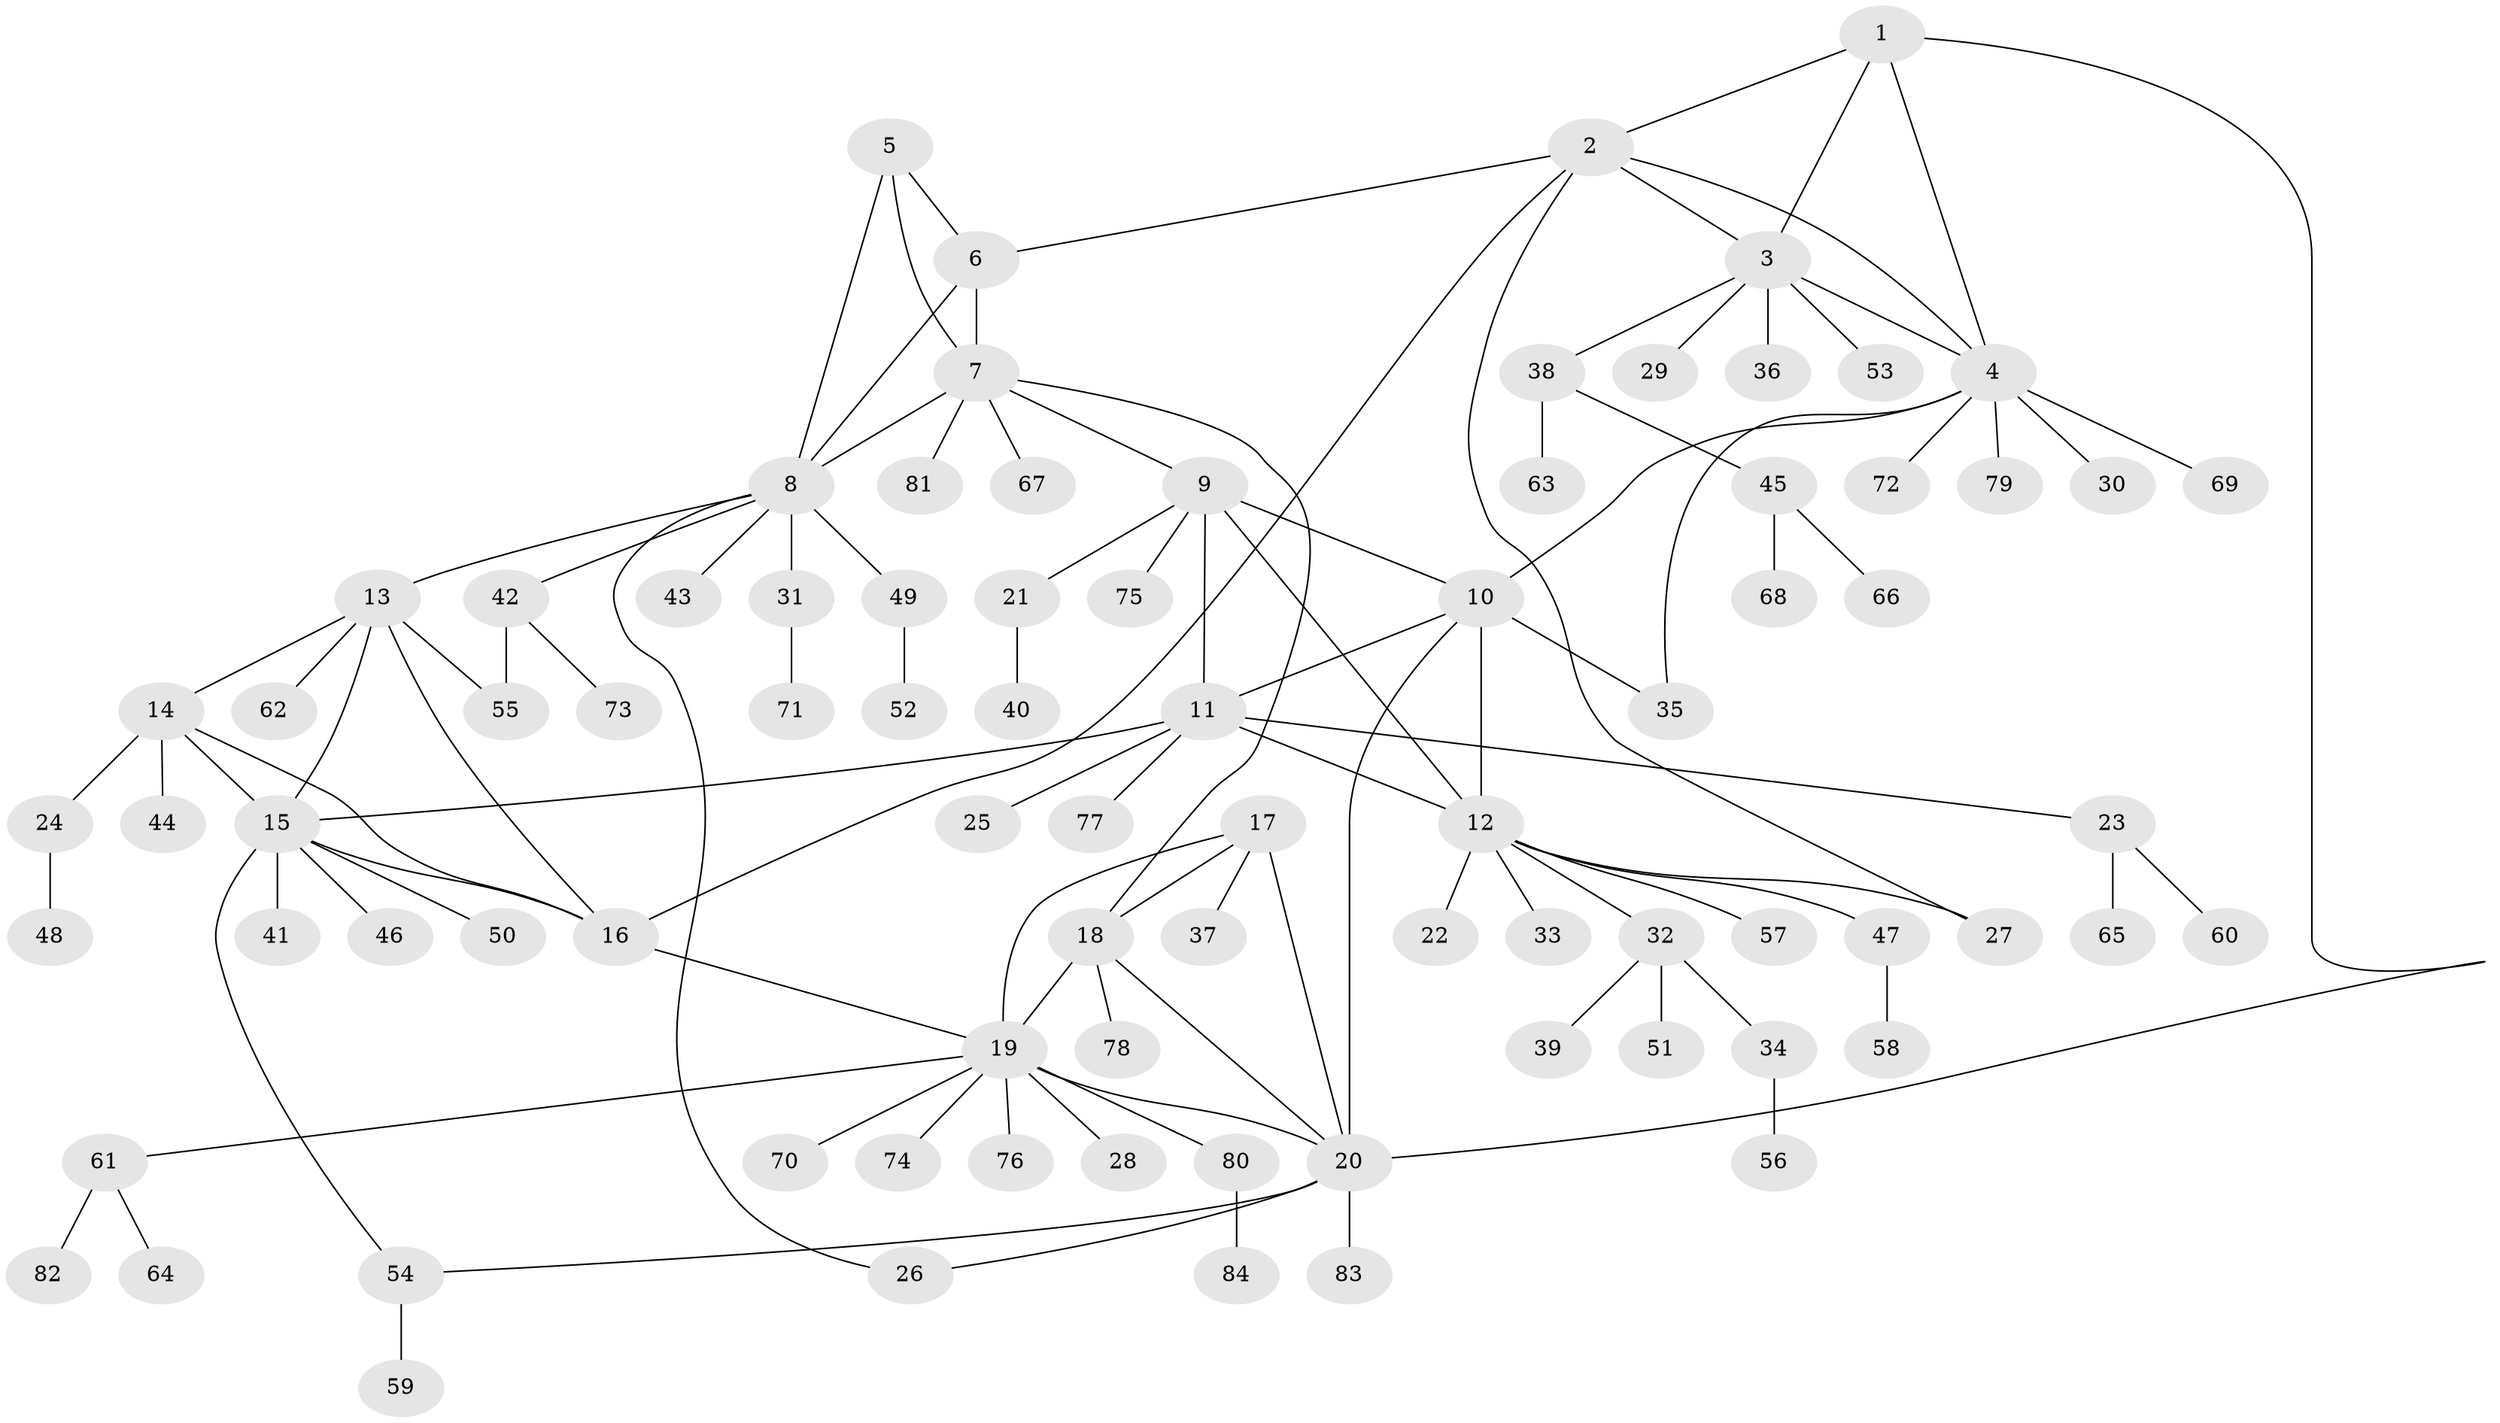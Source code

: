 // Generated by graph-tools (version 1.1) at 2025/50/03/09/25 03:50:36]
// undirected, 84 vertices, 109 edges
graph export_dot {
graph [start="1"]
  node [color=gray90,style=filled];
  1;
  2;
  3;
  4;
  5;
  6;
  7;
  8;
  9;
  10;
  11;
  12;
  13;
  14;
  15;
  16;
  17;
  18;
  19;
  20;
  21;
  22;
  23;
  24;
  25;
  26;
  27;
  28;
  29;
  30;
  31;
  32;
  33;
  34;
  35;
  36;
  37;
  38;
  39;
  40;
  41;
  42;
  43;
  44;
  45;
  46;
  47;
  48;
  49;
  50;
  51;
  52;
  53;
  54;
  55;
  56;
  57;
  58;
  59;
  60;
  61;
  62;
  63;
  64;
  65;
  66;
  67;
  68;
  69;
  70;
  71;
  72;
  73;
  74;
  75;
  76;
  77;
  78;
  79;
  80;
  81;
  82;
  83;
  84;
  1 -- 2;
  1 -- 3;
  1 -- 4;
  1 -- 20;
  2 -- 3;
  2 -- 4;
  2 -- 6;
  2 -- 16;
  2 -- 27;
  3 -- 4;
  3 -- 29;
  3 -- 36;
  3 -- 38;
  3 -- 53;
  4 -- 10;
  4 -- 30;
  4 -- 35;
  4 -- 69;
  4 -- 72;
  4 -- 79;
  5 -- 6;
  5 -- 7;
  5 -- 8;
  6 -- 7;
  6 -- 8;
  7 -- 8;
  7 -- 9;
  7 -- 18;
  7 -- 67;
  7 -- 81;
  8 -- 13;
  8 -- 26;
  8 -- 31;
  8 -- 42;
  8 -- 43;
  8 -- 49;
  9 -- 10;
  9 -- 11;
  9 -- 12;
  9 -- 21;
  9 -- 75;
  10 -- 11;
  10 -- 12;
  10 -- 20;
  10 -- 35;
  11 -- 12;
  11 -- 15;
  11 -- 23;
  11 -- 25;
  11 -- 77;
  12 -- 22;
  12 -- 27;
  12 -- 32;
  12 -- 33;
  12 -- 47;
  12 -- 57;
  13 -- 14;
  13 -- 15;
  13 -- 16;
  13 -- 55;
  13 -- 62;
  14 -- 15;
  14 -- 16;
  14 -- 24;
  14 -- 44;
  15 -- 16;
  15 -- 41;
  15 -- 46;
  15 -- 50;
  15 -- 54;
  16 -- 19;
  17 -- 18;
  17 -- 19;
  17 -- 20;
  17 -- 37;
  18 -- 19;
  18 -- 20;
  18 -- 78;
  19 -- 20;
  19 -- 28;
  19 -- 61;
  19 -- 70;
  19 -- 74;
  19 -- 76;
  19 -- 80;
  20 -- 26;
  20 -- 54;
  20 -- 83;
  21 -- 40;
  23 -- 60;
  23 -- 65;
  24 -- 48;
  31 -- 71;
  32 -- 34;
  32 -- 39;
  32 -- 51;
  34 -- 56;
  38 -- 45;
  38 -- 63;
  42 -- 55;
  42 -- 73;
  45 -- 66;
  45 -- 68;
  47 -- 58;
  49 -- 52;
  54 -- 59;
  61 -- 64;
  61 -- 82;
  80 -- 84;
}
